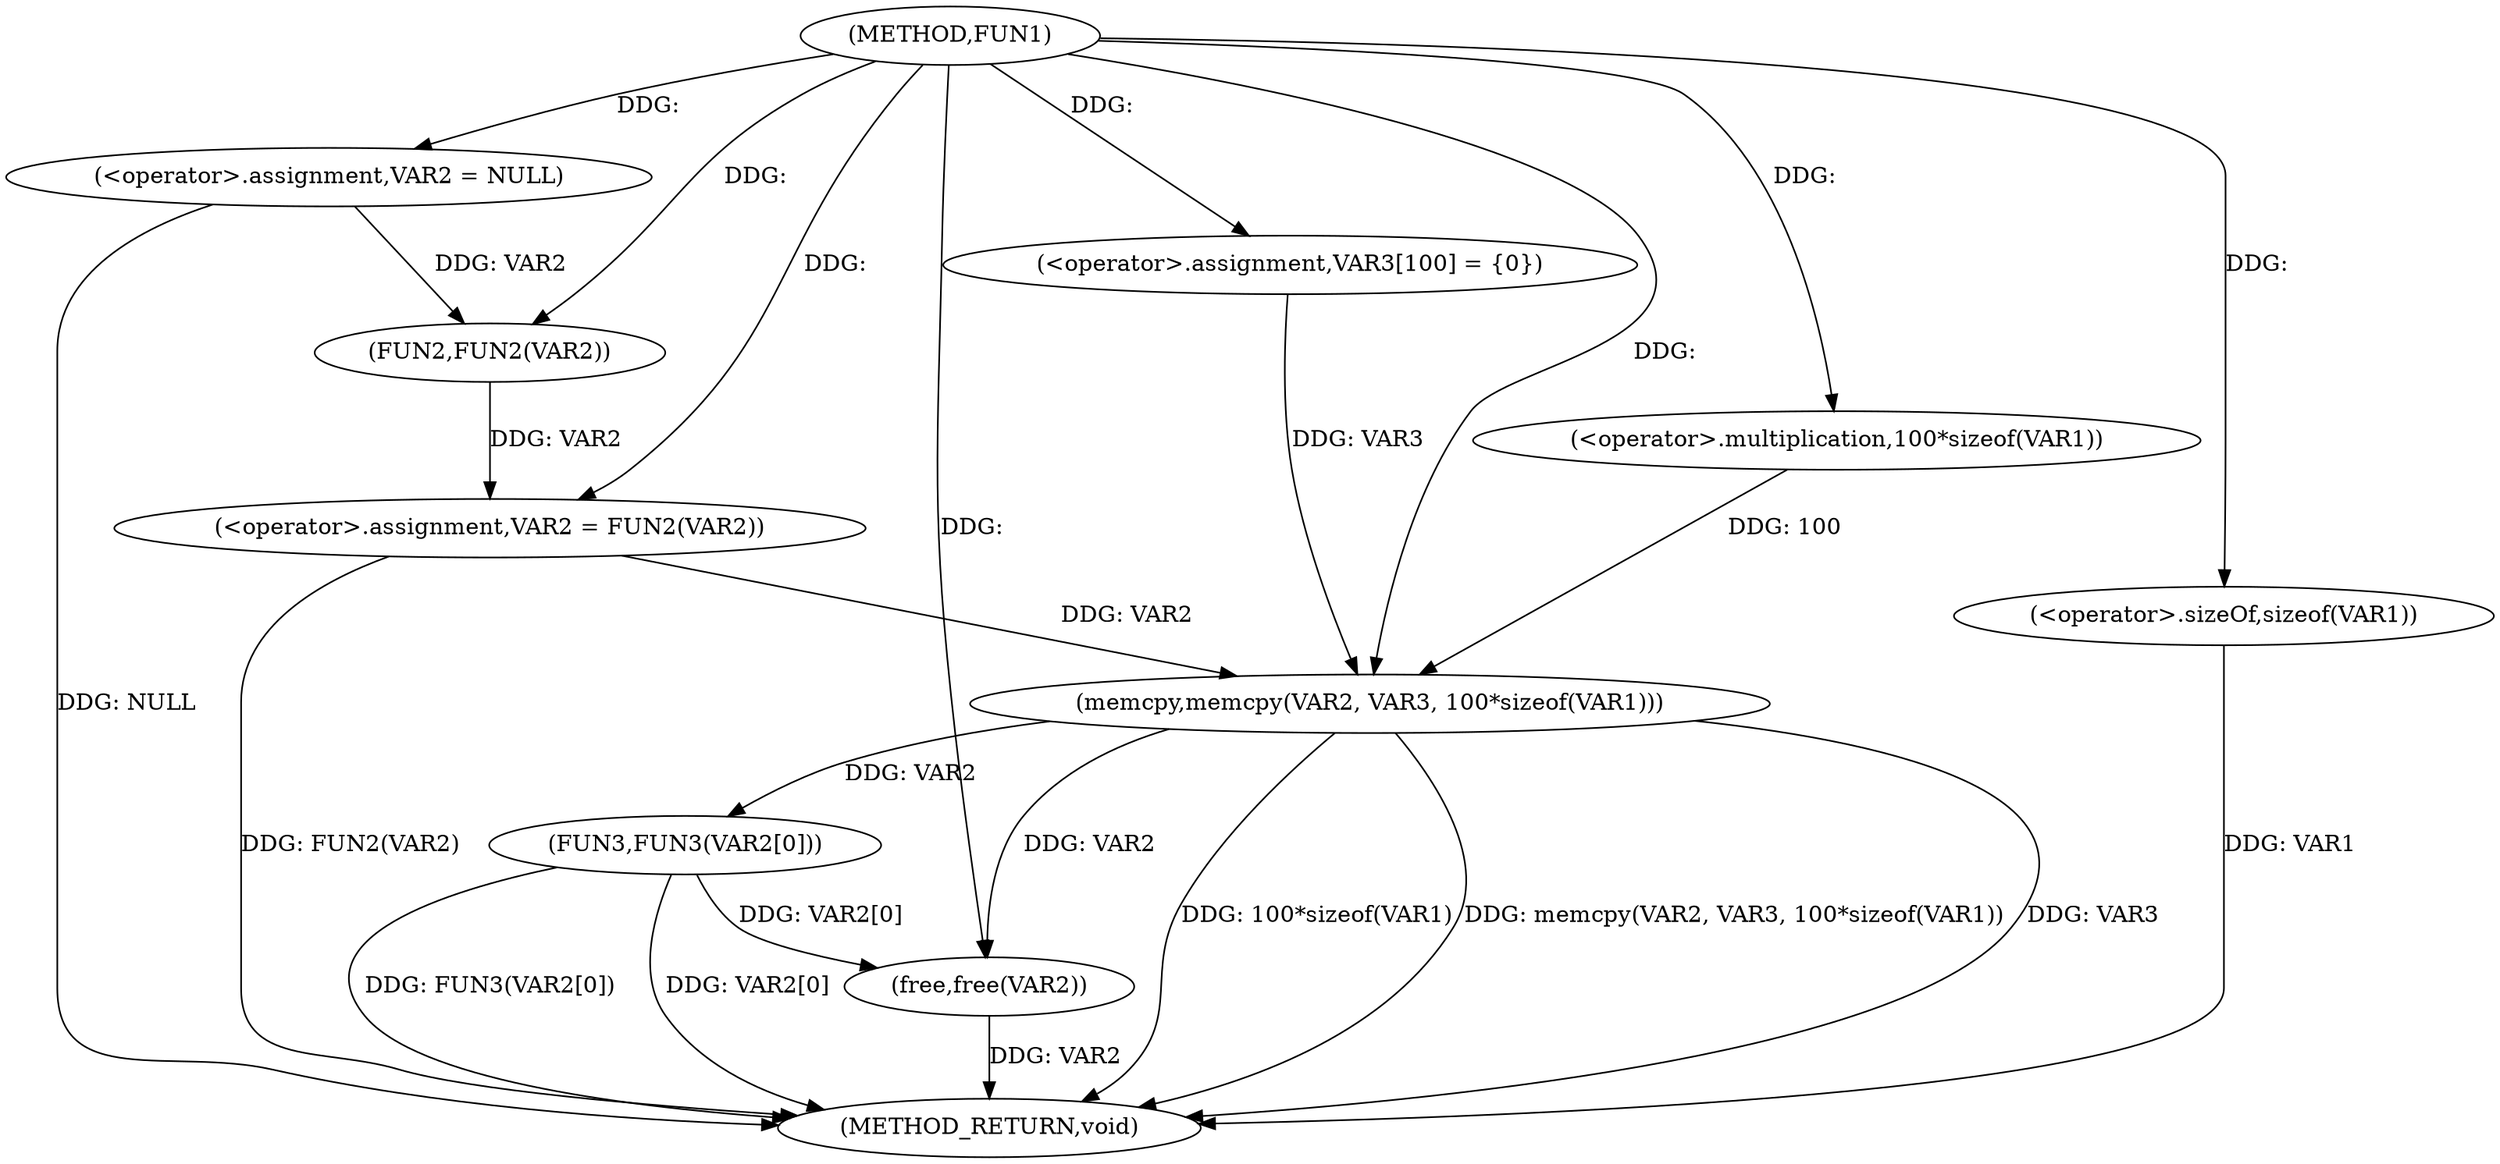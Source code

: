 digraph FUN1 {  
"1000100" [label = "(METHOD,FUN1)" ]
"1000127" [label = "(METHOD_RETURN,void)" ]
"1000103" [label = "(<operator>.assignment,VAR2 = NULL)" ]
"1000106" [label = "(<operator>.assignment,VAR2 = FUN2(VAR2))" ]
"1000108" [label = "(FUN2,FUN2(VAR2))" ]
"1000112" [label = "(<operator>.assignment,VAR3[100] = {0})" ]
"1000114" [label = "(memcpy,memcpy(VAR2, VAR3, 100*sizeof(VAR1)))" ]
"1000117" [label = "(<operator>.multiplication,100*sizeof(VAR1))" ]
"1000119" [label = "(<operator>.sizeOf,sizeof(VAR1))" ]
"1000121" [label = "(FUN3,FUN3(VAR2[0]))" ]
"1000125" [label = "(free,free(VAR2))" ]
  "1000114" -> "1000127"  [ label = "DDG: 100*sizeof(VAR1)"] 
  "1000125" -> "1000127"  [ label = "DDG: VAR2"] 
  "1000106" -> "1000127"  [ label = "DDG: FUN2(VAR2)"] 
  "1000103" -> "1000127"  [ label = "DDG: NULL"] 
  "1000114" -> "1000127"  [ label = "DDG: memcpy(VAR2, VAR3, 100*sizeof(VAR1))"] 
  "1000121" -> "1000127"  [ label = "DDG: FUN3(VAR2[0])"] 
  "1000119" -> "1000127"  [ label = "DDG: VAR1"] 
  "1000121" -> "1000127"  [ label = "DDG: VAR2[0]"] 
  "1000114" -> "1000127"  [ label = "DDG: VAR3"] 
  "1000100" -> "1000103"  [ label = "DDG: "] 
  "1000108" -> "1000106"  [ label = "DDG: VAR2"] 
  "1000100" -> "1000106"  [ label = "DDG: "] 
  "1000103" -> "1000108"  [ label = "DDG: VAR2"] 
  "1000100" -> "1000108"  [ label = "DDG: "] 
  "1000100" -> "1000112"  [ label = "DDG: "] 
  "1000106" -> "1000114"  [ label = "DDG: VAR2"] 
  "1000100" -> "1000114"  [ label = "DDG: "] 
  "1000112" -> "1000114"  [ label = "DDG: VAR3"] 
  "1000117" -> "1000114"  [ label = "DDG: 100"] 
  "1000100" -> "1000117"  [ label = "DDG: "] 
  "1000100" -> "1000119"  [ label = "DDG: "] 
  "1000114" -> "1000121"  [ label = "DDG: VAR2"] 
  "1000114" -> "1000125"  [ label = "DDG: VAR2"] 
  "1000121" -> "1000125"  [ label = "DDG: VAR2[0]"] 
  "1000100" -> "1000125"  [ label = "DDG: "] 
}
